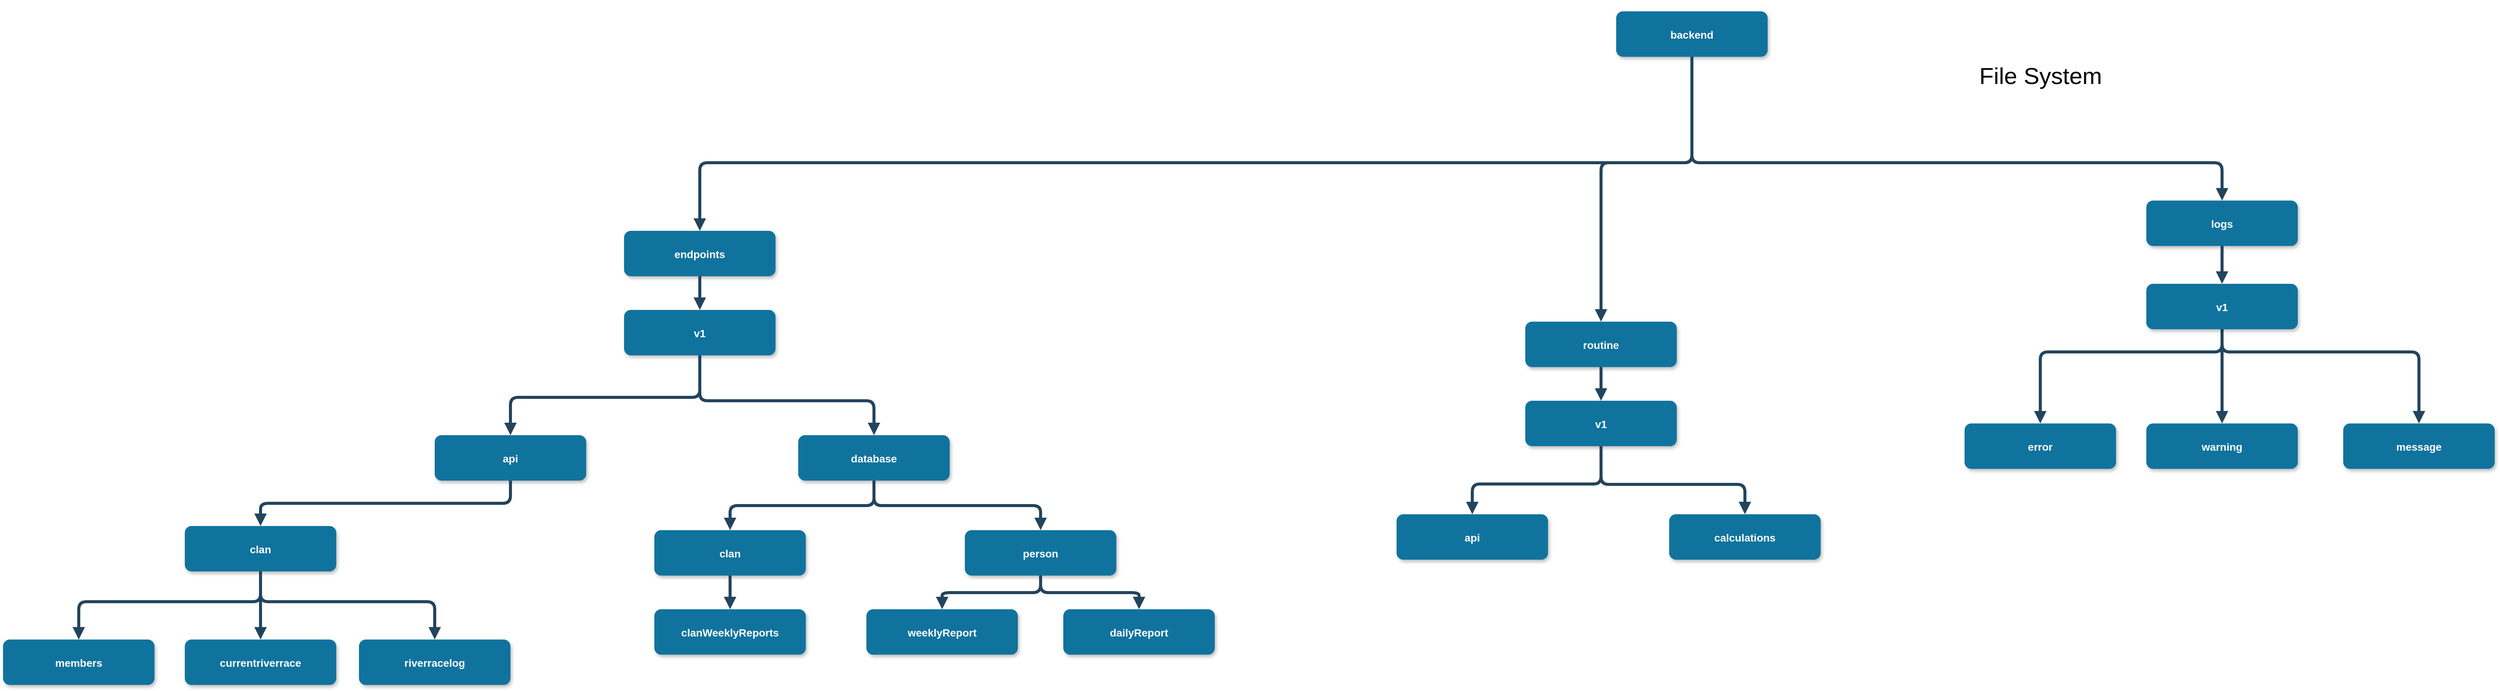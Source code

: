 <mxfile version="21.3.7" type="device">
  <diagram name="Page-1" id="97916047-d0de-89f5-080d-49f4d83e522f">
    <mxGraphModel dx="3546.5" dy="1105" grid="1" gridSize="10" guides="1" tooltips="1" connect="1" arrows="1" fold="1" page="1" pageScale="1.5" pageWidth="1169" pageHeight="827" background="none" math="0" shadow="0">
      <root>
        <mxCell id="0" />
        <mxCell id="1" parent="0" />
        <mxCell id="2" value="backend" style="rounded=1;fillColor=#10739E;strokeColor=none;shadow=1;gradientColor=none;fontStyle=1;fontColor=#FFFFFF;fontSize=14;" parent="1" vertex="1">
          <mxGeometry x="1040" y="230" width="200" height="60" as="geometry" />
        </mxCell>
        <mxCell id="6" value="endpoints" style="rounded=1;fillColor=#10739E;strokeColor=none;shadow=1;gradientColor=none;fontStyle=1;fontColor=#FFFFFF;fontSize=14;" parent="1" vertex="1">
          <mxGeometry x="-270" y="520" width="200" height="60" as="geometry" />
        </mxCell>
        <mxCell id="32" value="" style="edgeStyle=elbowEdgeStyle;elbow=vertical;strokeWidth=4;endArrow=block;endFill=1;fontStyle=1;strokeColor=#23445D;exitX=0.5;exitY=1;exitDx=0;exitDy=0;" parent="1" source="2" target="6" edge="1">
          <mxGeometry x="22" y="165.5" width="100" height="100" as="geometry">
            <mxPoint x="772" y="405.5" as="sourcePoint" />
            <mxPoint x="122" y="165.5" as="targetPoint" />
            <Array as="points">
              <mxPoint x="810" y="430" />
              <mxPoint x="670" y="430" />
              <mxPoint x="970" y="430" />
            </Array>
          </mxGeometry>
        </mxCell>
        <mxCell id="crBfl8uqIK3-YDZzxL5N-55" value="" style="edgeStyle=elbowEdgeStyle;elbow=vertical;strokeWidth=4;endArrow=block;endFill=1;fontStyle=1;strokeColor=#23445D;exitX=0.5;exitY=1;exitDx=0;exitDy=0;entryX=0.5;entryY=0;entryDx=0;entryDy=0;" edge="1" parent="1" source="2" target="crBfl8uqIK3-YDZzxL5N-65">
          <mxGeometry x="20" y="166" width="100" height="100" as="geometry">
            <mxPoint x="770" y="405.5" as="sourcePoint" />
            <mxPoint x="1720" y="460" as="targetPoint" />
            <Array as="points">
              <mxPoint x="1080" y="430" />
              <mxPoint x="980" y="429" />
            </Array>
          </mxGeometry>
        </mxCell>
        <mxCell id="crBfl8uqIK3-YDZzxL5N-57" value="v1" style="rounded=1;fillColor=#10739E;strokeColor=none;shadow=1;gradientColor=none;fontStyle=1;fontColor=#FFFFFF;fontSize=14;" vertex="1" parent="1">
          <mxGeometry x="-270" y="624.5" width="200" height="60" as="geometry" />
        </mxCell>
        <mxCell id="crBfl8uqIK3-YDZzxL5N-58" value="api" style="rounded=1;fillColor=#10739E;strokeColor=none;shadow=1;gradientColor=none;fontStyle=1;fontColor=#FFFFFF;fontSize=14;" vertex="1" parent="1">
          <mxGeometry x="-520" y="790" width="200" height="60" as="geometry" />
        </mxCell>
        <mxCell id="crBfl8uqIK3-YDZzxL5N-59" value="database" style="rounded=1;fillColor=#10739E;strokeColor=none;shadow=1;gradientColor=none;fontStyle=1;fontColor=#FFFFFF;fontSize=14;" vertex="1" parent="1">
          <mxGeometry x="-40" y="790" width="200" height="60" as="geometry" />
        </mxCell>
        <mxCell id="crBfl8uqIK3-YDZzxL5N-60" value="" style="edgeStyle=elbowEdgeStyle;elbow=vertical;strokeWidth=4;endArrow=block;endFill=1;fontStyle=1;strokeColor=#23445D;exitX=0.5;exitY=1;exitDx=0;exitDy=0;entryX=0.5;entryY=0;entryDx=0;entryDy=0;" edge="1" parent="1" source="crBfl8uqIK3-YDZzxL5N-57" target="crBfl8uqIK3-YDZzxL5N-59">
          <mxGeometry x="-1022" y="794.5" width="100" height="100" as="geometry">
            <mxPoint x="-270" y="894.5" as="sourcePoint" />
            <mxPoint x="678" y="1088.5" as="targetPoint" />
            <Array as="points">
              <mxPoint x="70" y="744.5" />
            </Array>
          </mxGeometry>
        </mxCell>
        <mxCell id="crBfl8uqIK3-YDZzxL5N-61" value="" style="edgeStyle=elbowEdgeStyle;elbow=vertical;strokeWidth=4;endArrow=block;endFill=1;fontStyle=1;strokeColor=#23445D;exitX=0.5;exitY=1;exitDx=0;exitDy=0;entryX=0.5;entryY=0;entryDx=0;entryDy=0;" edge="1" parent="1" source="crBfl8uqIK3-YDZzxL5N-57" target="crBfl8uqIK3-YDZzxL5N-58">
          <mxGeometry x="-1012" y="804.5" width="100" height="100" as="geometry">
            <mxPoint x="60" y="704.5" as="sourcePoint" />
            <mxPoint x="270" y="794.5" as="targetPoint" />
            <Array as="points">
              <mxPoint x="-260" y="740" />
              <mxPoint x="-180" y="740" />
              <mxPoint x="10" y="744.5" />
              <mxPoint x="80" y="754.5" />
            </Array>
          </mxGeometry>
        </mxCell>
        <mxCell id="crBfl8uqIK3-YDZzxL5N-62" value="clan" style="rounded=1;fillColor=#10739E;strokeColor=none;shadow=1;gradientColor=none;fontStyle=1;fontColor=#FFFFFF;fontSize=14;" vertex="1" parent="1">
          <mxGeometry x="-850" y="910" width="200" height="60" as="geometry" />
        </mxCell>
        <mxCell id="crBfl8uqIK3-YDZzxL5N-64" value="" style="edgeStyle=elbowEdgeStyle;elbow=vertical;strokeWidth=4;endArrow=block;endFill=1;fontStyle=1;strokeColor=#23445D;exitX=0.5;exitY=1;exitDx=0;exitDy=0;entryX=0.5;entryY=0;entryDx=0;entryDy=0;" edge="1" parent="1" source="crBfl8uqIK3-YDZzxL5N-58" target="crBfl8uqIK3-YDZzxL5N-62">
          <mxGeometry x="-1232" y="984.5" width="100" height="100" as="geometry">
            <mxPoint x="-170" y="874.5" as="sourcePoint" />
            <mxPoint x="-380" y="964.5" as="targetPoint" />
            <Array as="points">
              <mxPoint x="-530" y="880" />
              <mxPoint x="-140" y="934.5" />
            </Array>
          </mxGeometry>
        </mxCell>
        <mxCell id="crBfl8uqIK3-YDZzxL5N-65" value="routine" style="rounded=1;fillColor=#10739E;strokeColor=none;shadow=1;gradientColor=none;fontStyle=1;fontColor=#FFFFFF;fontSize=14;" vertex="1" parent="1">
          <mxGeometry x="920" y="640" width="200" height="60" as="geometry" />
        </mxCell>
        <mxCell id="crBfl8uqIK3-YDZzxL5N-66" value="" style="edgeStyle=elbowEdgeStyle;elbow=vertical;strokeWidth=4;endArrow=block;endFill=1;fontStyle=1;strokeColor=#23445D;exitX=0.5;exitY=1;exitDx=0;exitDy=0;entryX=0.5;entryY=0;entryDx=0;entryDy=0;" edge="1" parent="1" source="6" target="crBfl8uqIK3-YDZzxL5N-57">
          <mxGeometry x="-1232" y="794.5" width="100" height="100" as="geometry">
            <mxPoint x="-160" y="694.5" as="sourcePoint" />
            <mxPoint x="50" y="784.5" as="targetPoint" />
            <Array as="points" />
          </mxGeometry>
        </mxCell>
        <mxCell id="crBfl8uqIK3-YDZzxL5N-67" value="v1" style="rounded=1;fillColor=#10739E;strokeColor=none;shadow=1;gradientColor=none;fontStyle=1;fontColor=#FFFFFF;fontSize=14;" vertex="1" parent="1">
          <mxGeometry x="920" y="744.5" width="200" height="60" as="geometry" />
        </mxCell>
        <mxCell id="crBfl8uqIK3-YDZzxL5N-68" value="" style="edgeStyle=elbowEdgeStyle;elbow=vertical;strokeWidth=4;endArrow=block;endFill=1;fontStyle=1;strokeColor=#23445D;exitX=0.5;exitY=1;exitDx=0;exitDy=0;entryX=0.5;entryY=0;entryDx=0;entryDy=0;" edge="1" parent="1" source="crBfl8uqIK3-YDZzxL5N-65" target="crBfl8uqIK3-YDZzxL5N-67">
          <mxGeometry x="-742" y="924.5" width="100" height="100" as="geometry">
            <mxPoint x="320" y="710.5" as="sourcePoint" />
            <mxPoint x="320" y="754.5" as="targetPoint" />
            <Array as="points" />
          </mxGeometry>
        </mxCell>
        <mxCell id="crBfl8uqIK3-YDZzxL5N-69" value="api" style="rounded=1;fillColor=#10739E;strokeColor=none;shadow=1;gradientColor=none;fontStyle=1;fontColor=#FFFFFF;fontSize=14;" vertex="1" parent="1">
          <mxGeometry x="750" y="894.5" width="200" height="60" as="geometry" />
        </mxCell>
        <mxCell id="crBfl8uqIK3-YDZzxL5N-71" value="calculations" style="rounded=1;fillColor=#10739E;strokeColor=none;shadow=1;gradientColor=none;fontStyle=1;fontColor=#FFFFFF;fontSize=14;" vertex="1" parent="1">
          <mxGeometry x="1110" y="894.5" width="200" height="60" as="geometry" />
        </mxCell>
        <mxCell id="crBfl8uqIK3-YDZzxL5N-72" value="" style="edgeStyle=elbowEdgeStyle;elbow=vertical;strokeWidth=4;endArrow=block;endFill=1;fontStyle=1;strokeColor=#23445D;exitX=0.5;exitY=1;exitDx=0;exitDy=0;entryX=0.5;entryY=0;entryDx=0;entryDy=0;" edge="1" parent="1" source="crBfl8uqIK3-YDZzxL5N-67" target="crBfl8uqIK3-YDZzxL5N-71">
          <mxGeometry x="-752" y="914.5" width="100" height="100" as="geometry">
            <mxPoint x="320" y="814.5" as="sourcePoint" />
            <mxPoint x="530" y="904.5" as="targetPoint" />
            <Array as="points">
              <mxPoint x="1130" y="855" />
              <mxPoint x="1160" y="854.5" />
              <mxPoint x="1160" y="824.5" />
            </Array>
          </mxGeometry>
        </mxCell>
        <mxCell id="crBfl8uqIK3-YDZzxL5N-73" value="" style="edgeStyle=elbowEdgeStyle;elbow=vertical;strokeWidth=4;endArrow=block;endFill=1;fontStyle=1;strokeColor=#23445D;exitX=0.5;exitY=1;exitDx=0;exitDy=0;entryX=0.5;entryY=0;entryDx=0;entryDy=0;" edge="1" parent="1" source="crBfl8uqIK3-YDZzxL5N-67" target="crBfl8uqIK3-YDZzxL5N-69">
          <mxGeometry x="-742" y="924.5" width="100" height="100" as="geometry">
            <mxPoint x="1030" y="814.5" as="sourcePoint" />
            <mxPoint x="1220" y="904.5" as="targetPoint" />
            <Array as="points">
              <mxPoint x="990" y="854.5" />
              <mxPoint x="1170" y="834.5" />
            </Array>
          </mxGeometry>
        </mxCell>
        <mxCell id="crBfl8uqIK3-YDZzxL5N-75" value="" style="shape=image;verticalLabelPosition=bottom;labelBackgroundColor=default;verticalAlign=top;aspect=fixed;imageAspect=0;image=https://user-images.githubusercontent.com/727262/40395108-6bcc327a-5e1e-11e8-9f76-3917983b8563.png;" vertex="1" parent="1">
          <mxGeometry x="1285.08" y="215.5" width="214.92" height="190" as="geometry" />
        </mxCell>
        <mxCell id="crBfl8uqIK3-YDZzxL5N-77" value="&lt;font style=&quot;font-size: 31px;&quot;&gt;File System&lt;/font&gt;" style="text;html=1;align=center;verticalAlign=middle;resizable=0;points=[];autosize=1;strokeColor=none;fillColor=none;" vertex="1" parent="1">
          <mxGeometry x="1505" y="290" width="190" height="50" as="geometry" />
        </mxCell>
        <mxCell id="crBfl8uqIK3-YDZzxL5N-79" value="logs" style="rounded=1;fillColor=#10739E;strokeColor=none;shadow=1;gradientColor=none;fontStyle=1;fontColor=#FFFFFF;fontSize=14;" vertex="1" parent="1">
          <mxGeometry x="1740" y="480" width="200" height="60" as="geometry" />
        </mxCell>
        <mxCell id="crBfl8uqIK3-YDZzxL5N-80" value="" style="edgeStyle=elbowEdgeStyle;elbow=vertical;strokeWidth=4;endArrow=block;endFill=1;fontStyle=1;strokeColor=#23445D;exitX=0.5;exitY=1;exitDx=0;exitDy=0;entryX=0.5;entryY=0;entryDx=0;entryDy=0;" edge="1" parent="1" source="2" target="crBfl8uqIK3-YDZzxL5N-79">
          <mxGeometry x="30" y="176" width="100" height="100" as="geometry">
            <mxPoint x="782" y="276" as="sourcePoint" />
            <mxPoint x="1150" y="530" as="targetPoint" />
            <Array as="points">
              <mxPoint x="1210" y="430" />
              <mxPoint x="990" y="439" />
            </Array>
          </mxGeometry>
        </mxCell>
        <mxCell id="crBfl8uqIK3-YDZzxL5N-81" value="error" style="rounded=1;fillColor=#10739E;strokeColor=none;shadow=1;gradientColor=none;fontStyle=1;fontColor=#FFFFFF;fontSize=14;" vertex="1" parent="1">
          <mxGeometry x="1500" y="774.5" width="200" height="60" as="geometry" />
        </mxCell>
        <mxCell id="crBfl8uqIK3-YDZzxL5N-82" value="warning" style="rounded=1;fillColor=#10739E;strokeColor=none;shadow=1;gradientColor=none;fontStyle=1;fontColor=#FFFFFF;fontSize=14;" vertex="1" parent="1">
          <mxGeometry x="1740" y="774.5" width="200" height="60" as="geometry" />
        </mxCell>
        <mxCell id="crBfl8uqIK3-YDZzxL5N-83" value="message" style="rounded=1;fillColor=#10739E;strokeColor=none;shadow=1;gradientColor=none;fontStyle=1;fontColor=#FFFFFF;fontSize=14;" vertex="1" parent="1">
          <mxGeometry x="2000" y="774.5" width="200" height="60" as="geometry" />
        </mxCell>
        <mxCell id="crBfl8uqIK3-YDZzxL5N-84" value="" style="edgeStyle=elbowEdgeStyle;elbow=vertical;strokeWidth=4;endArrow=block;endFill=1;fontStyle=1;strokeColor=#23445D;exitX=0.5;exitY=1;exitDx=0;exitDy=0;entryX=0.5;entryY=0;entryDx=0;entryDy=0;" edge="1" parent="1" source="crBfl8uqIK3-YDZzxL5N-93" target="crBfl8uqIK3-YDZzxL5N-83">
          <mxGeometry x="228" y="619.5" width="100" height="100" as="geometry">
            <mxPoint x="2000" y="510" as="sourcePoint" />
            <mxPoint x="2190" y="600" as="targetPoint" />
            <Array as="points">
              <mxPoint x="1950" y="680" />
              <mxPoint x="2140" y="559.5" />
              <mxPoint x="2140" y="529.5" />
            </Array>
          </mxGeometry>
        </mxCell>
        <mxCell id="crBfl8uqIK3-YDZzxL5N-85" value="" style="edgeStyle=elbowEdgeStyle;elbow=vertical;strokeWidth=4;endArrow=block;endFill=1;fontStyle=1;strokeColor=#23445D;exitX=0.5;exitY=1;exitDx=0;exitDy=0;entryX=0.5;entryY=0;entryDx=0;entryDy=0;" edge="1" parent="1" source="crBfl8uqIK3-YDZzxL5N-93" target="crBfl8uqIK3-YDZzxL5N-82">
          <mxGeometry x="238" y="629.5" width="100" height="100" as="geometry">
            <mxPoint x="1850" y="590" as="sourcePoint" />
            <mxPoint x="2110" y="785" as="targetPoint" />
            <Array as="points">
              <mxPoint x="1860" y="680" />
              <mxPoint x="2150" y="569.5" />
              <mxPoint x="2150" y="539.5" />
            </Array>
          </mxGeometry>
        </mxCell>
        <mxCell id="crBfl8uqIK3-YDZzxL5N-86" value="" style="edgeStyle=elbowEdgeStyle;elbow=vertical;strokeWidth=4;endArrow=block;endFill=1;fontStyle=1;strokeColor=#23445D;exitX=0.5;exitY=1;exitDx=0;exitDy=0;entryX=0.5;entryY=0;entryDx=0;entryDy=0;" edge="1" parent="1" source="crBfl8uqIK3-YDZzxL5N-93" target="crBfl8uqIK3-YDZzxL5N-81">
          <mxGeometry x="238" y="629.5" width="100" height="100" as="geometry">
            <mxPoint x="1850" y="590" as="sourcePoint" />
            <mxPoint x="2110" y="785" as="targetPoint" />
            <Array as="points">
              <mxPoint x="1690" y="680" />
              <mxPoint x="2150" y="539.5" />
            </Array>
          </mxGeometry>
        </mxCell>
        <mxCell id="crBfl8uqIK3-YDZzxL5N-87" value="members" style="rounded=1;fillColor=#10739E;strokeColor=none;shadow=1;gradientColor=none;fontStyle=1;fontColor=#FFFFFF;fontSize=14;" vertex="1" parent="1">
          <mxGeometry x="-1090" y="1060" width="200" height="60" as="geometry" />
        </mxCell>
        <mxCell id="crBfl8uqIK3-YDZzxL5N-88" value="" style="edgeStyle=elbowEdgeStyle;elbow=vertical;strokeWidth=4;endArrow=block;endFill=1;fontStyle=1;strokeColor=#23445D;exitX=0.5;exitY=1;exitDx=0;exitDy=0;entryX=0.5;entryY=0;entryDx=0;entryDy=0;" edge="1" parent="1" source="crBfl8uqIK3-YDZzxL5N-62" target="crBfl8uqIK3-YDZzxL5N-87">
          <mxGeometry x="-1582.5" y="1079.5" width="100" height="100" as="geometry">
            <mxPoint x="-520.5" y="940" as="sourcePoint" />
            <mxPoint x="-640.5" y="1000" as="targetPoint" />
            <Array as="points">
              <mxPoint x="-900" y="1010" />
              <mxPoint x="-560" y="1000" />
              <mxPoint x="-580.5" y="969.5" />
              <mxPoint x="-490.5" y="1029.5" />
            </Array>
          </mxGeometry>
        </mxCell>
        <mxCell id="crBfl8uqIK3-YDZzxL5N-89" value="currentriverrace" style="rounded=1;fillColor=#10739E;strokeColor=none;shadow=1;gradientColor=none;fontStyle=1;fontColor=#FFFFFF;fontSize=14;" vertex="1" parent="1">
          <mxGeometry x="-850" y="1060" width="200" height="60" as="geometry" />
        </mxCell>
        <mxCell id="crBfl8uqIK3-YDZzxL5N-90" value="" style="edgeStyle=elbowEdgeStyle;elbow=vertical;strokeWidth=4;endArrow=block;endFill=1;fontStyle=1;strokeColor=#23445D;exitX=0.5;exitY=1;exitDx=0;exitDy=0;entryX=0.5;entryY=0;entryDx=0;entryDy=0;" edge="1" parent="1" source="crBfl8uqIK3-YDZzxL5N-62" target="crBfl8uqIK3-YDZzxL5N-89">
          <mxGeometry x="-1572.5" y="1089.5" width="100" height="100" as="geometry">
            <mxPoint x="-380" y="975" as="sourcePoint" />
            <mxPoint x="-680" y="1050" as="targetPoint" />
            <Array as="points">
              <mxPoint x="-730" y="1020" />
              <mxPoint x="-570.5" y="979.5" />
              <mxPoint x="-480.5" y="1039.5" />
            </Array>
          </mxGeometry>
        </mxCell>
        <mxCell id="crBfl8uqIK3-YDZzxL5N-91" value="riverracelog" style="rounded=1;fillColor=#10739E;strokeColor=none;shadow=1;gradientColor=none;fontStyle=1;fontColor=#FFFFFF;fontSize=14;" vertex="1" parent="1">
          <mxGeometry x="-620" y="1060" width="200" height="60" as="geometry" />
        </mxCell>
        <mxCell id="crBfl8uqIK3-YDZzxL5N-92" value="" style="edgeStyle=elbowEdgeStyle;elbow=vertical;strokeWidth=4;endArrow=block;endFill=1;fontStyle=1;strokeColor=#23445D;exitX=0.5;exitY=1;exitDx=0;exitDy=0;entryX=0.5;entryY=0;entryDx=0;entryDy=0;" edge="1" parent="1" source="crBfl8uqIK3-YDZzxL5N-62" target="crBfl8uqIK3-YDZzxL5N-91">
          <mxGeometry x="-1572.5" y="1089.5" width="100" height="100" as="geometry">
            <mxPoint x="-380" y="975" as="sourcePoint" />
            <mxPoint x="-630" y="1050" as="targetPoint" />
            <Array as="points">
              <mxPoint x="-700" y="1010" />
              <mxPoint x="-570.5" y="979.5" />
              <mxPoint x="-480.5" y="1039.5" />
            </Array>
          </mxGeometry>
        </mxCell>
        <mxCell id="crBfl8uqIK3-YDZzxL5N-94" value="" style="edgeStyle=elbowEdgeStyle;elbow=vertical;strokeWidth=4;endArrow=block;endFill=1;fontStyle=1;strokeColor=#23445D;exitX=0.5;exitY=1;exitDx=0;exitDy=0;entryX=0.5;entryY=0;entryDx=0;entryDy=0;" edge="1" parent="1" source="crBfl8uqIK3-YDZzxL5N-79" target="crBfl8uqIK3-YDZzxL5N-93">
          <mxGeometry x="238" y="629.5" width="100" height="100" as="geometry">
            <mxPoint x="1840" y="580" as="sourcePoint" />
            <mxPoint x="1600" y="775" as="targetPoint" />
            <Array as="points" />
          </mxGeometry>
        </mxCell>
        <mxCell id="crBfl8uqIK3-YDZzxL5N-93" value="v1" style="rounded=1;fillColor=#10739E;strokeColor=none;shadow=1;gradientColor=none;fontStyle=1;fontColor=#FFFFFF;fontSize=14;" vertex="1" parent="1">
          <mxGeometry x="1740" y="590" width="200" height="60" as="geometry" />
        </mxCell>
        <mxCell id="crBfl8uqIK3-YDZzxL5N-97" value="clan" style="rounded=1;fillColor=#10739E;strokeColor=none;shadow=1;gradientColor=none;fontStyle=1;fontColor=#FFFFFF;fontSize=14;" vertex="1" parent="1">
          <mxGeometry x="-230" y="915.5" width="200" height="60" as="geometry" />
        </mxCell>
        <mxCell id="crBfl8uqIK3-YDZzxL5N-98" value="person" style="rounded=1;fillColor=#10739E;strokeColor=none;shadow=1;gradientColor=none;fontStyle=1;fontColor=#FFFFFF;fontSize=14;" vertex="1" parent="1">
          <mxGeometry x="180" y="915.5" width="200" height="60" as="geometry" />
        </mxCell>
        <mxCell id="crBfl8uqIK3-YDZzxL5N-99" value="" style="edgeStyle=elbowEdgeStyle;elbow=vertical;strokeWidth=4;endArrow=block;endFill=1;fontStyle=1;strokeColor=#23445D;exitX=0.5;exitY=1;exitDx=0;exitDy=0;entryX=0.5;entryY=0;entryDx=0;entryDy=0;" edge="1" parent="1" source="crBfl8uqIK3-YDZzxL5N-59" target="crBfl8uqIK3-YDZzxL5N-98">
          <mxGeometry x="-1172" y="810" width="100" height="100" as="geometry">
            <mxPoint x="-100" y="710.5" as="sourcePoint" />
            <mxPoint x="70" y="800.5" as="targetPoint" />
            <Array as="points" />
          </mxGeometry>
        </mxCell>
        <mxCell id="crBfl8uqIK3-YDZzxL5N-100" value="" style="edgeStyle=elbowEdgeStyle;elbow=vertical;strokeWidth=4;endArrow=block;endFill=1;fontStyle=1;strokeColor=#23445D;exitX=0.5;exitY=1;exitDx=0;exitDy=0;" edge="1" parent="1" source="crBfl8uqIK3-YDZzxL5N-59" target="crBfl8uqIK3-YDZzxL5N-97">
          <mxGeometry x="-1162" y="820" width="100" height="100" as="geometry">
            <mxPoint x="70" y="860.5" as="sourcePoint" />
            <mxPoint x="210" y="905.5" as="targetPoint" />
            <Array as="points" />
          </mxGeometry>
        </mxCell>
        <mxCell id="crBfl8uqIK3-YDZzxL5N-102" value="dailyReport" style="rounded=1;fillColor=#10739E;strokeColor=none;shadow=1;gradientColor=none;fontStyle=1;fontColor=#FFFFFF;fontSize=14;" vertex="1" parent="1">
          <mxGeometry x="310" y="1020" width="200" height="60" as="geometry" />
        </mxCell>
        <mxCell id="crBfl8uqIK3-YDZzxL5N-103" value="" style="edgeStyle=elbowEdgeStyle;elbow=vertical;strokeWidth=4;endArrow=block;endFill=1;fontStyle=1;strokeColor=#23445D;exitX=0.5;exitY=1;exitDx=0;exitDy=0;entryX=0.5;entryY=0;entryDx=0;entryDy=0;" edge="1" parent="1" source="crBfl8uqIK3-YDZzxL5N-98" target="crBfl8uqIK3-YDZzxL5N-102">
          <mxGeometry x="-612" y="804.5" width="100" height="100" as="geometry">
            <mxPoint x="620" y="845" as="sourcePoint" />
            <mxPoint x="760" y="910" as="targetPoint" />
            <Array as="points" />
          </mxGeometry>
        </mxCell>
        <mxCell id="crBfl8uqIK3-YDZzxL5N-104" value="weeklyReport" style="rounded=1;fillColor=#10739E;strokeColor=none;shadow=1;gradientColor=none;fontStyle=1;fontColor=#FFFFFF;fontSize=14;" vertex="1" parent="1">
          <mxGeometry x="50" y="1020" width="200" height="60" as="geometry" />
        </mxCell>
        <mxCell id="crBfl8uqIK3-YDZzxL5N-105" value="" style="edgeStyle=elbowEdgeStyle;elbow=vertical;strokeWidth=4;endArrow=block;endFill=1;fontStyle=1;strokeColor=#23445D;exitX=0.5;exitY=1;exitDx=0;exitDy=0;entryX=0.5;entryY=0;entryDx=0;entryDy=0;" edge="1" parent="1" source="crBfl8uqIK3-YDZzxL5N-98" target="crBfl8uqIK3-YDZzxL5N-104">
          <mxGeometry x="-1182" y="890" width="100" height="100" as="geometry">
            <mxPoint x="180" y="1045.5" as="sourcePoint" />
            <mxPoint x="360" y="1075.5" as="targetPoint" />
            <Array as="points" />
          </mxGeometry>
        </mxCell>
        <mxCell id="crBfl8uqIK3-YDZzxL5N-106" value="clanWeeklyReports" style="rounded=1;fillColor=#10739E;strokeColor=none;shadow=1;gradientColor=none;fontStyle=1;fontColor=#FFFFFF;fontSize=14;" vertex="1" parent="1">
          <mxGeometry x="-230" y="1020" width="200" height="60" as="geometry" />
        </mxCell>
        <mxCell id="crBfl8uqIK3-YDZzxL5N-107" value="" style="edgeStyle=elbowEdgeStyle;elbow=vertical;strokeWidth=4;endArrow=block;endFill=1;fontStyle=1;strokeColor=#23445D;exitX=0.5;exitY=1;exitDx=0;exitDy=0;entryX=0.5;entryY=0;entryDx=0;entryDy=0;" edge="1" parent="1" source="crBfl8uqIK3-YDZzxL5N-97" target="crBfl8uqIK3-YDZzxL5N-106">
          <mxGeometry x="-1232" y="970" width="100" height="100" as="geometry">
            <mxPoint x="-10" y="1000" as="sourcePoint" />
            <mxPoint x="-200" y="1066" as="targetPoint" />
            <Array as="points" />
          </mxGeometry>
        </mxCell>
      </root>
    </mxGraphModel>
  </diagram>
</mxfile>
